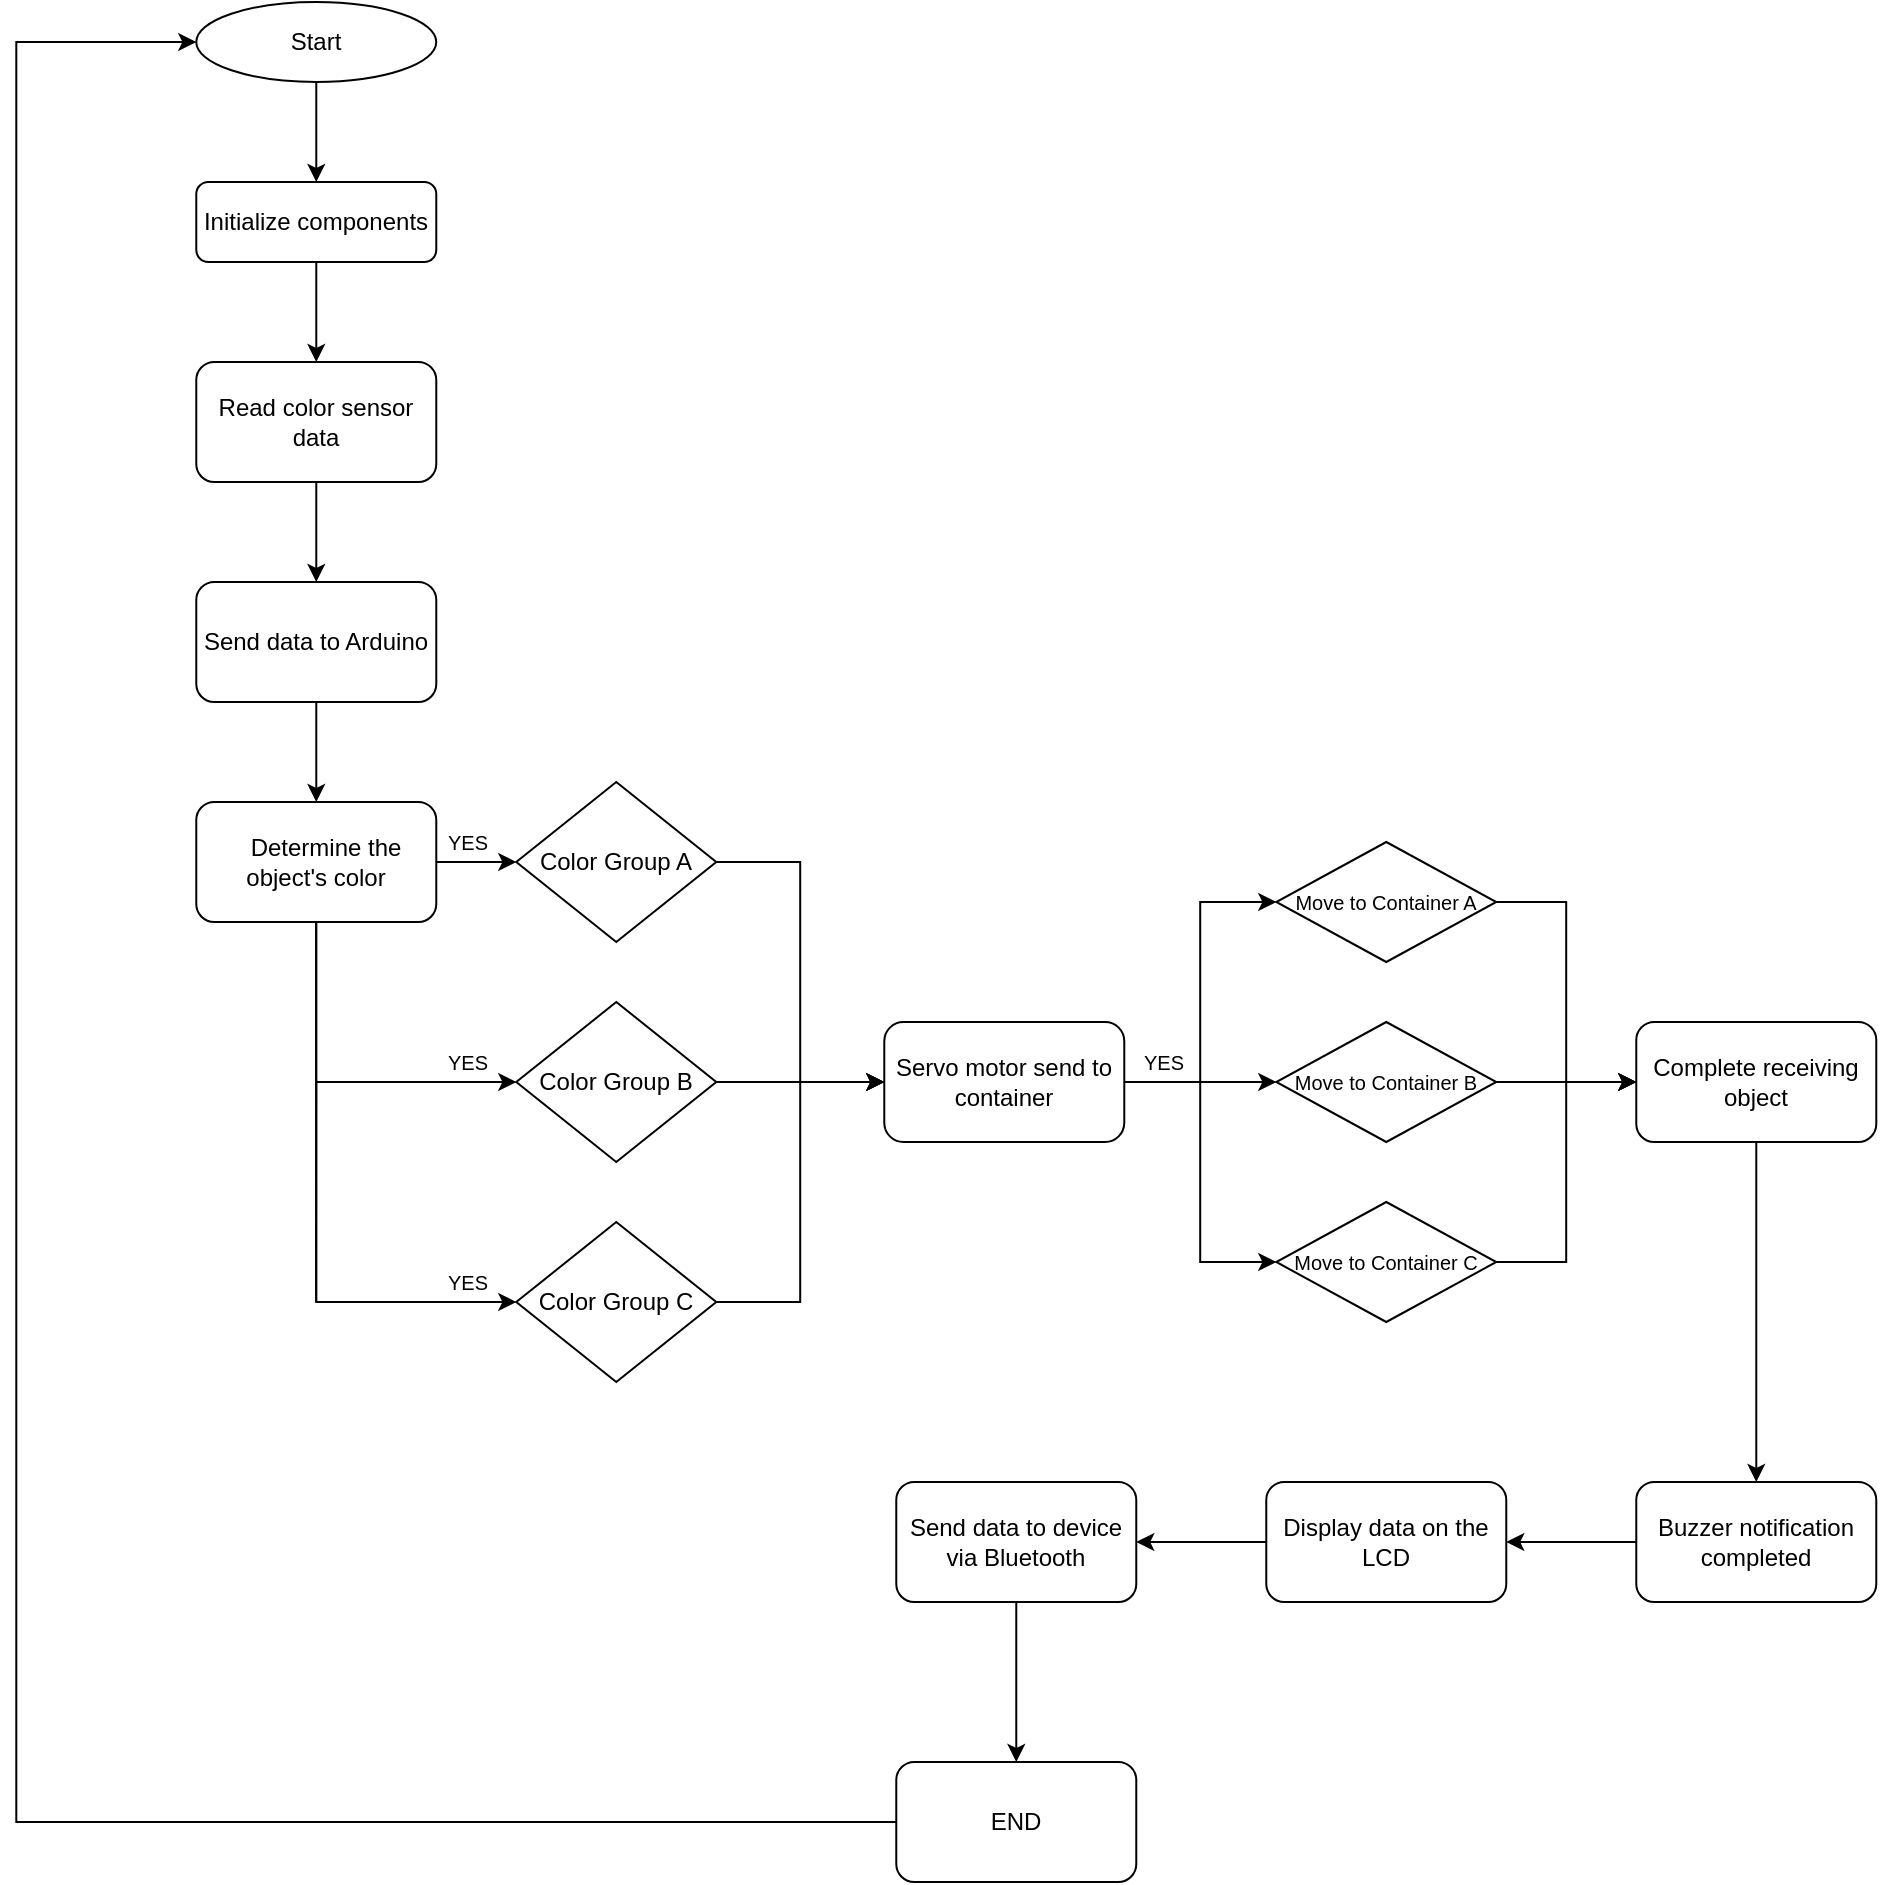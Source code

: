 <mxfile version="26.1.3">
  <diagram id="C5RBs43oDa-KdzZeNtuy" name="Page-1">
    <mxGraphModel dx="860" dy="875" grid="1" gridSize="10" guides="1" tooltips="1" connect="1" arrows="1" fold="1" page="1" pageScale="1" pageWidth="827" pageHeight="1169" math="0" shadow="0">
      <root>
        <mxCell id="WIyWlLk6GJQsqaUBKTNV-0" />
        <mxCell id="WIyWlLk6GJQsqaUBKTNV-1" parent="WIyWlLk6GJQsqaUBKTNV-0" />
        <mxCell id="mqw0G9-Hf6dsnu3yhuq2-13" value="" style="edgeStyle=orthogonalEdgeStyle;rounded=0;orthogonalLoop=1;jettySize=auto;html=1;" parent="WIyWlLk6GJQsqaUBKTNV-1" source="WIyWlLk6GJQsqaUBKTNV-3" target="mqw0G9-Hf6dsnu3yhuq2-5" edge="1">
          <mxGeometry relative="1" as="geometry" />
        </mxCell>
        <mxCell id="WIyWlLk6GJQsqaUBKTNV-3" value="Initialize components" style="rounded=1;whiteSpace=wrap;html=1;fontSize=12;glass=0;strokeWidth=1;shadow=0;" parent="WIyWlLk6GJQsqaUBKTNV-1" vertex="1">
          <mxGeometry x="930.14" y="300" width="120" height="40" as="geometry" />
        </mxCell>
        <mxCell id="mqw0G9-Hf6dsnu3yhuq2-3" value="" style="edgeStyle=orthogonalEdgeStyle;rounded=0;orthogonalLoop=1;jettySize=auto;html=1;" parent="WIyWlLk6GJQsqaUBKTNV-1" source="mqw0G9-Hf6dsnu3yhuq2-2" target="WIyWlLk6GJQsqaUBKTNV-3" edge="1">
          <mxGeometry relative="1" as="geometry" />
        </mxCell>
        <mxCell id="mqw0G9-Hf6dsnu3yhuq2-2" value="Start" style="ellipse;whiteSpace=wrap;html=1;" parent="WIyWlLk6GJQsqaUBKTNV-1" vertex="1">
          <mxGeometry x="930.14" y="210" width="120" height="40" as="geometry" />
        </mxCell>
        <mxCell id="mqw0G9-Hf6dsnu3yhuq2-12" value="" style="edgeStyle=orthogonalEdgeStyle;rounded=0;orthogonalLoop=1;jettySize=auto;html=1;" parent="WIyWlLk6GJQsqaUBKTNV-1" source="mqw0G9-Hf6dsnu3yhuq2-5" target="mqw0G9-Hf6dsnu3yhuq2-6" edge="1">
          <mxGeometry relative="1" as="geometry" />
        </mxCell>
        <mxCell id="mqw0G9-Hf6dsnu3yhuq2-5" value="Read color sensor data" style="rounded=1;whiteSpace=wrap;html=1;" parent="WIyWlLk6GJQsqaUBKTNV-1" vertex="1">
          <mxGeometry x="930.14" y="390" width="120" height="60" as="geometry" />
        </mxCell>
        <mxCell id="mqw0G9-Hf6dsnu3yhuq2-11" value="" style="edgeStyle=orthogonalEdgeStyle;rounded=0;orthogonalLoop=1;jettySize=auto;html=1;" parent="WIyWlLk6GJQsqaUBKTNV-1" source="mqw0G9-Hf6dsnu3yhuq2-6" target="mqw0G9-Hf6dsnu3yhuq2-10" edge="1">
          <mxGeometry relative="1" as="geometry" />
        </mxCell>
        <mxCell id="mqw0G9-Hf6dsnu3yhuq2-6" value="Send data to Arduino" style="rounded=1;whiteSpace=wrap;html=1;" parent="WIyWlLk6GJQsqaUBKTNV-1" vertex="1">
          <mxGeometry x="930.14" y="500" width="120" height="60" as="geometry" />
        </mxCell>
        <mxCell id="mqw0G9-Hf6dsnu3yhuq2-24" value="" style="edgeStyle=orthogonalEdgeStyle;rounded=0;orthogonalLoop=1;jettySize=auto;html=1;entryX=0;entryY=0.5;entryDx=0;entryDy=0;" parent="WIyWlLk6GJQsqaUBKTNV-1" source="mqw0G9-Hf6dsnu3yhuq2-10" target="mqw0G9-Hf6dsnu3yhuq2-19" edge="1">
          <mxGeometry relative="1" as="geometry">
            <Array as="points">
              <mxPoint x="990.14" y="860" />
              <mxPoint x="990.14" y="860" />
            </Array>
          </mxGeometry>
        </mxCell>
        <mxCell id="mqw0G9-Hf6dsnu3yhuq2-26" value="" style="edgeStyle=orthogonalEdgeStyle;rounded=0;orthogonalLoop=1;jettySize=auto;html=1;entryX=0;entryY=0.5;entryDx=0;entryDy=0;" parent="WIyWlLk6GJQsqaUBKTNV-1" source="mqw0G9-Hf6dsnu3yhuq2-10" target="mqw0G9-Hf6dsnu3yhuq2-27" edge="1">
          <mxGeometry relative="1" as="geometry">
            <mxPoint x="1030.14" y="925" as="targetPoint" />
            <Array as="points">
              <mxPoint x="990.14" y="860" />
              <mxPoint x="990.14" y="970" />
            </Array>
          </mxGeometry>
        </mxCell>
        <mxCell id="mqw0G9-Hf6dsnu3yhuq2-42" style="edgeStyle=orthogonalEdgeStyle;rounded=0;orthogonalLoop=1;jettySize=auto;html=1;entryX=0;entryY=0.5;entryDx=0;entryDy=0;" parent="WIyWlLk6GJQsqaUBKTNV-1" source="mqw0G9-Hf6dsnu3yhuq2-10" target="mqw0G9-Hf6dsnu3yhuq2-14" edge="1">
          <mxGeometry relative="1" as="geometry" />
        </mxCell>
        <mxCell id="mqw0G9-Hf6dsnu3yhuq2-10" value="&amp;nbsp; &amp;nbsp;Determine the object&#39;s color" style="rounded=1;whiteSpace=wrap;html=1;" parent="WIyWlLk6GJQsqaUBKTNV-1" vertex="1">
          <mxGeometry x="930.14" y="610" width="120" height="60" as="geometry" />
        </mxCell>
        <mxCell id="mqw0G9-Hf6dsnu3yhuq2-55" style="edgeStyle=orthogonalEdgeStyle;rounded=0;orthogonalLoop=1;jettySize=auto;html=1;exitX=1;exitY=0.5;exitDx=0;exitDy=0;entryX=0;entryY=0.5;entryDx=0;entryDy=0;fontFamily=Helvetica;fontSize=12;fontColor=default;fontStyle=0;" parent="WIyWlLk6GJQsqaUBKTNV-1" source="mqw0G9-Hf6dsnu3yhuq2-14" target="mqw0G9-Hf6dsnu3yhuq2-34" edge="1">
          <mxGeometry relative="1" as="geometry" />
        </mxCell>
        <mxCell id="mqw0G9-Hf6dsnu3yhuq2-14" value="Color Group A" style="rhombus;whiteSpace=wrap;html=1;fontStyle=0" parent="WIyWlLk6GJQsqaUBKTNV-1" vertex="1">
          <mxGeometry x="1090.14" y="600" width="100" height="80" as="geometry" />
        </mxCell>
        <mxCell id="mqw0G9-Hf6dsnu3yhuq2-16" value="&lt;font style=&quot;font-size: 10px;&quot;&gt;YES&lt;/font&gt;" style="text;strokeColor=none;fillColor=none;align=left;verticalAlign=middle;spacingLeft=4;spacingRight=4;overflow=hidden;points=[[0,0.5],[1,0.5]];portConstraint=eastwest;rotatable=0;whiteSpace=wrap;html=1;" parent="WIyWlLk6GJQsqaUBKTNV-1" vertex="1">
          <mxGeometry x="1050.14" y="620" width="40" height="20" as="geometry" />
        </mxCell>
        <mxCell id="mqw0G9-Hf6dsnu3yhuq2-56" style="edgeStyle=orthogonalEdgeStyle;rounded=0;orthogonalLoop=1;jettySize=auto;html=1;exitX=1;exitY=0.5;exitDx=0;exitDy=0;entryX=0;entryY=0.5;entryDx=0;entryDy=0;fontFamily=Helvetica;fontSize=12;fontColor=default;fontStyle=0;" parent="WIyWlLk6GJQsqaUBKTNV-1" source="mqw0G9-Hf6dsnu3yhuq2-19" target="mqw0G9-Hf6dsnu3yhuq2-34" edge="1">
          <mxGeometry relative="1" as="geometry" />
        </mxCell>
        <mxCell id="mqw0G9-Hf6dsnu3yhuq2-19" value="Color Group B" style="rhombus;whiteSpace=wrap;html=1;fontStyle=0" parent="WIyWlLk6GJQsqaUBKTNV-1" vertex="1">
          <mxGeometry x="1090.14" y="710" width="100" height="80" as="geometry" />
        </mxCell>
        <mxCell id="mqw0G9-Hf6dsnu3yhuq2-57" style="edgeStyle=orthogonalEdgeStyle;rounded=0;orthogonalLoop=1;jettySize=auto;html=1;exitX=1;exitY=0.5;exitDx=0;exitDy=0;entryX=0;entryY=0.5;entryDx=0;entryDy=0;fontFamily=Helvetica;fontSize=12;fontColor=default;fontStyle=0;" parent="WIyWlLk6GJQsqaUBKTNV-1" source="mqw0G9-Hf6dsnu3yhuq2-27" target="mqw0G9-Hf6dsnu3yhuq2-34" edge="1">
          <mxGeometry relative="1" as="geometry" />
        </mxCell>
        <mxCell id="mqw0G9-Hf6dsnu3yhuq2-27" value="Color Group C" style="rhombus;whiteSpace=wrap;html=1;fontStyle=0" parent="WIyWlLk6GJQsqaUBKTNV-1" vertex="1">
          <mxGeometry x="1090.14" y="820" width="100" height="80" as="geometry" />
        </mxCell>
        <mxCell id="mqw0G9-Hf6dsnu3yhuq2-58" style="edgeStyle=orthogonalEdgeStyle;rounded=0;orthogonalLoop=1;jettySize=auto;html=1;exitX=1;exitY=0.5;exitDx=0;exitDy=0;entryX=0;entryY=0.5;entryDx=0;entryDy=0;fontFamily=Helvetica;fontSize=12;fontColor=default;fontStyle=0;" parent="WIyWlLk6GJQsqaUBKTNV-1" source="mqw0G9-Hf6dsnu3yhuq2-34" target="mqw0G9-Hf6dsnu3yhuq2-49" edge="1">
          <mxGeometry relative="1" as="geometry" />
        </mxCell>
        <mxCell id="mqw0G9-Hf6dsnu3yhuq2-59" style="edgeStyle=orthogonalEdgeStyle;rounded=0;orthogonalLoop=1;jettySize=auto;html=1;exitX=1;exitY=0.5;exitDx=0;exitDy=0;entryX=0;entryY=0.5;entryDx=0;entryDy=0;fontFamily=Helvetica;fontSize=12;fontColor=default;fontStyle=0;" parent="WIyWlLk6GJQsqaUBKTNV-1" source="mqw0G9-Hf6dsnu3yhuq2-34" target="mqw0G9-Hf6dsnu3yhuq2-48" edge="1">
          <mxGeometry relative="1" as="geometry" />
        </mxCell>
        <mxCell id="mqw0G9-Hf6dsnu3yhuq2-60" style="edgeStyle=orthogonalEdgeStyle;rounded=0;orthogonalLoop=1;jettySize=auto;html=1;exitX=1;exitY=0.5;exitDx=0;exitDy=0;entryX=0;entryY=0.5;entryDx=0;entryDy=0;fontFamily=Helvetica;fontSize=12;fontColor=default;fontStyle=0;" parent="WIyWlLk6GJQsqaUBKTNV-1" source="mqw0G9-Hf6dsnu3yhuq2-34" target="mqw0G9-Hf6dsnu3yhuq2-47" edge="1">
          <mxGeometry relative="1" as="geometry" />
        </mxCell>
        <mxCell id="mqw0G9-Hf6dsnu3yhuq2-34" value="Servo motor send to container" style="rounded=1;whiteSpace=wrap;html=1;arcSize=16;" parent="WIyWlLk6GJQsqaUBKTNV-1" vertex="1">
          <mxGeometry x="1274.14" y="720" width="120" height="60" as="geometry" />
        </mxCell>
        <mxCell id="mqw0G9-Hf6dsnu3yhuq2-40" value="&lt;font style=&quot;font-size: 10px;&quot;&gt;YES&lt;/font&gt;" style="text;html=1;align=center;verticalAlign=middle;whiteSpace=wrap;rounded=0;" parent="WIyWlLk6GJQsqaUBKTNV-1" vertex="1">
          <mxGeometry x="1394.14" y="730" width="40" height="20" as="geometry" />
        </mxCell>
        <mxCell id="mqw0G9-Hf6dsnu3yhuq2-43" value="&lt;font style=&quot;font-size: 10px;&quot;&gt;YES&lt;/font&gt;" style="text;strokeColor=none;fillColor=none;align=left;verticalAlign=middle;spacingLeft=4;spacingRight=4;overflow=hidden;points=[[0,0.5],[1,0.5]];portConstraint=eastwest;rotatable=0;whiteSpace=wrap;html=1;" parent="WIyWlLk6GJQsqaUBKTNV-1" vertex="1">
          <mxGeometry x="1050.14" y="730" width="40" height="20" as="geometry" />
        </mxCell>
        <mxCell id="mqw0G9-Hf6dsnu3yhuq2-44" value="&lt;font style=&quot;font-size: 10px;&quot;&gt;YES&lt;/font&gt;" style="text;strokeColor=none;fillColor=none;align=left;verticalAlign=middle;spacingLeft=4;spacingRight=4;overflow=hidden;points=[[0,0.5],[1,0.5]];portConstraint=eastwest;rotatable=0;whiteSpace=wrap;html=1;" parent="WIyWlLk6GJQsqaUBKTNV-1" vertex="1">
          <mxGeometry x="1050.14" y="840" width="40" height="20" as="geometry" />
        </mxCell>
        <mxCell id="mqw0G9-Hf6dsnu3yhuq2-54" style="edgeStyle=orthogonalEdgeStyle;rounded=0;orthogonalLoop=1;jettySize=auto;html=1;exitX=1;exitY=0.5;exitDx=0;exitDy=0;fontFamily=Helvetica;fontSize=12;fontColor=default;fontStyle=0;entryX=0;entryY=0.5;entryDx=0;entryDy=0;" parent="WIyWlLk6GJQsqaUBKTNV-1" source="mqw0G9-Hf6dsnu3yhuq2-47" target="mqw0G9-Hf6dsnu3yhuq2-51" edge="1">
          <mxGeometry relative="1" as="geometry">
            <mxPoint x="1650.14" y="750" as="targetPoint" />
          </mxGeometry>
        </mxCell>
        <mxCell id="mqw0G9-Hf6dsnu3yhuq2-47" value="&lt;font style=&quot;font-size: 10px;&quot;&gt;Move to Container C&lt;/font&gt;" style="rhombus;whiteSpace=wrap;html=1;fontStyle=0" parent="WIyWlLk6GJQsqaUBKTNV-1" vertex="1">
          <mxGeometry x="1470.14" y="810" width="110" height="60" as="geometry" />
        </mxCell>
        <mxCell id="mqw0G9-Hf6dsnu3yhuq2-53" style="edgeStyle=orthogonalEdgeStyle;rounded=0;orthogonalLoop=1;jettySize=auto;html=1;exitX=1;exitY=0.5;exitDx=0;exitDy=0;entryX=0;entryY=0.5;entryDx=0;entryDy=0;fontFamily=Helvetica;fontSize=12;fontColor=default;fontStyle=0;" parent="WIyWlLk6GJQsqaUBKTNV-1" source="mqw0G9-Hf6dsnu3yhuq2-48" target="mqw0G9-Hf6dsnu3yhuq2-51" edge="1">
          <mxGeometry relative="1" as="geometry">
            <mxPoint x="1650.14" y="750" as="targetPoint" />
          </mxGeometry>
        </mxCell>
        <mxCell id="mqw0G9-Hf6dsnu3yhuq2-48" value="&lt;font style=&quot;font-size: 10px;&quot;&gt;Move to Container B&lt;/font&gt;" style="rhombus;whiteSpace=wrap;html=1;fontStyle=0" parent="WIyWlLk6GJQsqaUBKTNV-1" vertex="1">
          <mxGeometry x="1470.14" y="720" width="110" height="60" as="geometry" />
        </mxCell>
        <mxCell id="mqw0G9-Hf6dsnu3yhuq2-52" style="edgeStyle=orthogonalEdgeStyle;rounded=0;orthogonalLoop=1;jettySize=auto;html=1;exitX=1;exitY=0.5;exitDx=0;exitDy=0;entryX=0;entryY=0.5;entryDx=0;entryDy=0;fontFamily=Helvetica;fontSize=12;fontColor=default;fontStyle=0;" parent="WIyWlLk6GJQsqaUBKTNV-1" source="mqw0G9-Hf6dsnu3yhuq2-49" target="mqw0G9-Hf6dsnu3yhuq2-51" edge="1">
          <mxGeometry relative="1" as="geometry">
            <mxPoint x="1650.14" y="750" as="targetPoint" />
          </mxGeometry>
        </mxCell>
        <mxCell id="mqw0G9-Hf6dsnu3yhuq2-49" value="&lt;font style=&quot;font-size: 10px;&quot;&gt;Move to Container A&lt;/font&gt;" style="rhombus;whiteSpace=wrap;html=1;fontStyle=0" parent="WIyWlLk6GJQsqaUBKTNV-1" vertex="1">
          <mxGeometry x="1470.14" y="630" width="110" height="60" as="geometry" />
        </mxCell>
        <mxCell id="mqw0G9-Hf6dsnu3yhuq2-62" value="" style="edgeStyle=orthogonalEdgeStyle;rounded=0;orthogonalLoop=1;jettySize=auto;html=1;fontFamily=Helvetica;fontSize=12;fontColor=default;fontStyle=0;" parent="WIyWlLk6GJQsqaUBKTNV-1" source="mqw0G9-Hf6dsnu3yhuq2-51" target="mqw0G9-Hf6dsnu3yhuq2-61" edge="1">
          <mxGeometry relative="1" as="geometry" />
        </mxCell>
        <mxCell id="mqw0G9-Hf6dsnu3yhuq2-51" value="Complete receiving object" style="rounded=1;whiteSpace=wrap;html=1;strokeColor=default;align=center;verticalAlign=middle;fontFamily=Helvetica;fontSize=12;fontColor=default;fontStyle=0;fillColor=default;" parent="WIyWlLk6GJQsqaUBKTNV-1" vertex="1">
          <mxGeometry x="1650.14" y="720" width="120" height="60" as="geometry" />
        </mxCell>
        <mxCell id="mqw0G9-Hf6dsnu3yhuq2-64" value="" style="edgeStyle=orthogonalEdgeStyle;rounded=0;orthogonalLoop=1;jettySize=auto;html=1;fontFamily=Helvetica;fontSize=12;fontColor=default;fontStyle=0;" parent="WIyWlLk6GJQsqaUBKTNV-1" source="mqw0G9-Hf6dsnu3yhuq2-61" target="mqw0G9-Hf6dsnu3yhuq2-63" edge="1">
          <mxGeometry relative="1" as="geometry" />
        </mxCell>
        <mxCell id="mqw0G9-Hf6dsnu3yhuq2-61" value="Buzzer notification completed" style="rounded=1;whiteSpace=wrap;html=1;fontStyle=0;" parent="WIyWlLk6GJQsqaUBKTNV-1" vertex="1">
          <mxGeometry x="1650.14" y="950" width="120" height="60" as="geometry" />
        </mxCell>
        <mxCell id="mqw0G9-Hf6dsnu3yhuq2-66" value="" style="edgeStyle=orthogonalEdgeStyle;rounded=0;orthogonalLoop=1;jettySize=auto;html=1;fontFamily=Helvetica;fontSize=12;fontColor=default;fontStyle=0;" parent="WIyWlLk6GJQsqaUBKTNV-1" source="mqw0G9-Hf6dsnu3yhuq2-63" target="mqw0G9-Hf6dsnu3yhuq2-65" edge="1">
          <mxGeometry relative="1" as="geometry" />
        </mxCell>
        <mxCell id="mqw0G9-Hf6dsnu3yhuq2-63" value="Display data on the LCD" style="rounded=1;whiteSpace=wrap;html=1;fontStyle=0;" parent="WIyWlLk6GJQsqaUBKTNV-1" vertex="1">
          <mxGeometry x="1465.14" y="950" width="120" height="60" as="geometry" />
        </mxCell>
        <mxCell id="mqw0G9-Hf6dsnu3yhuq2-68" value="" style="edgeStyle=orthogonalEdgeStyle;rounded=0;orthogonalLoop=1;jettySize=auto;html=1;fontFamily=Helvetica;fontSize=12;fontColor=default;fontStyle=0;" parent="WIyWlLk6GJQsqaUBKTNV-1" source="mqw0G9-Hf6dsnu3yhuq2-65" target="mqw0G9-Hf6dsnu3yhuq2-67" edge="1">
          <mxGeometry relative="1" as="geometry" />
        </mxCell>
        <mxCell id="mqw0G9-Hf6dsnu3yhuq2-65" value="Send data to device via Bluetooth" style="rounded=1;whiteSpace=wrap;html=1;fontStyle=0;" parent="WIyWlLk6GJQsqaUBKTNV-1" vertex="1">
          <mxGeometry x="1280.14" y="950" width="120" height="60" as="geometry" />
        </mxCell>
        <mxCell id="mqw0G9-Hf6dsnu3yhuq2-69" style="edgeStyle=orthogonalEdgeStyle;rounded=0;orthogonalLoop=1;jettySize=auto;html=1;entryX=0;entryY=0.5;entryDx=0;entryDy=0;fontFamily=Helvetica;fontSize=12;fontColor=default;fontStyle=0;" parent="WIyWlLk6GJQsqaUBKTNV-1" source="mqw0G9-Hf6dsnu3yhuq2-67" target="mqw0G9-Hf6dsnu3yhuq2-2" edge="1">
          <mxGeometry relative="1" as="geometry">
            <Array as="points">
              <mxPoint x="840.14" y="1120" />
              <mxPoint x="840.14" y="230" />
            </Array>
          </mxGeometry>
        </mxCell>
        <mxCell id="mqw0G9-Hf6dsnu3yhuq2-67" value="END" style="whiteSpace=wrap;html=1;rounded=1;fontStyle=0;" parent="WIyWlLk6GJQsqaUBKTNV-1" vertex="1">
          <mxGeometry x="1280.14" y="1090" width="120" height="60" as="geometry" />
        </mxCell>
      </root>
    </mxGraphModel>
  </diagram>
</mxfile>
